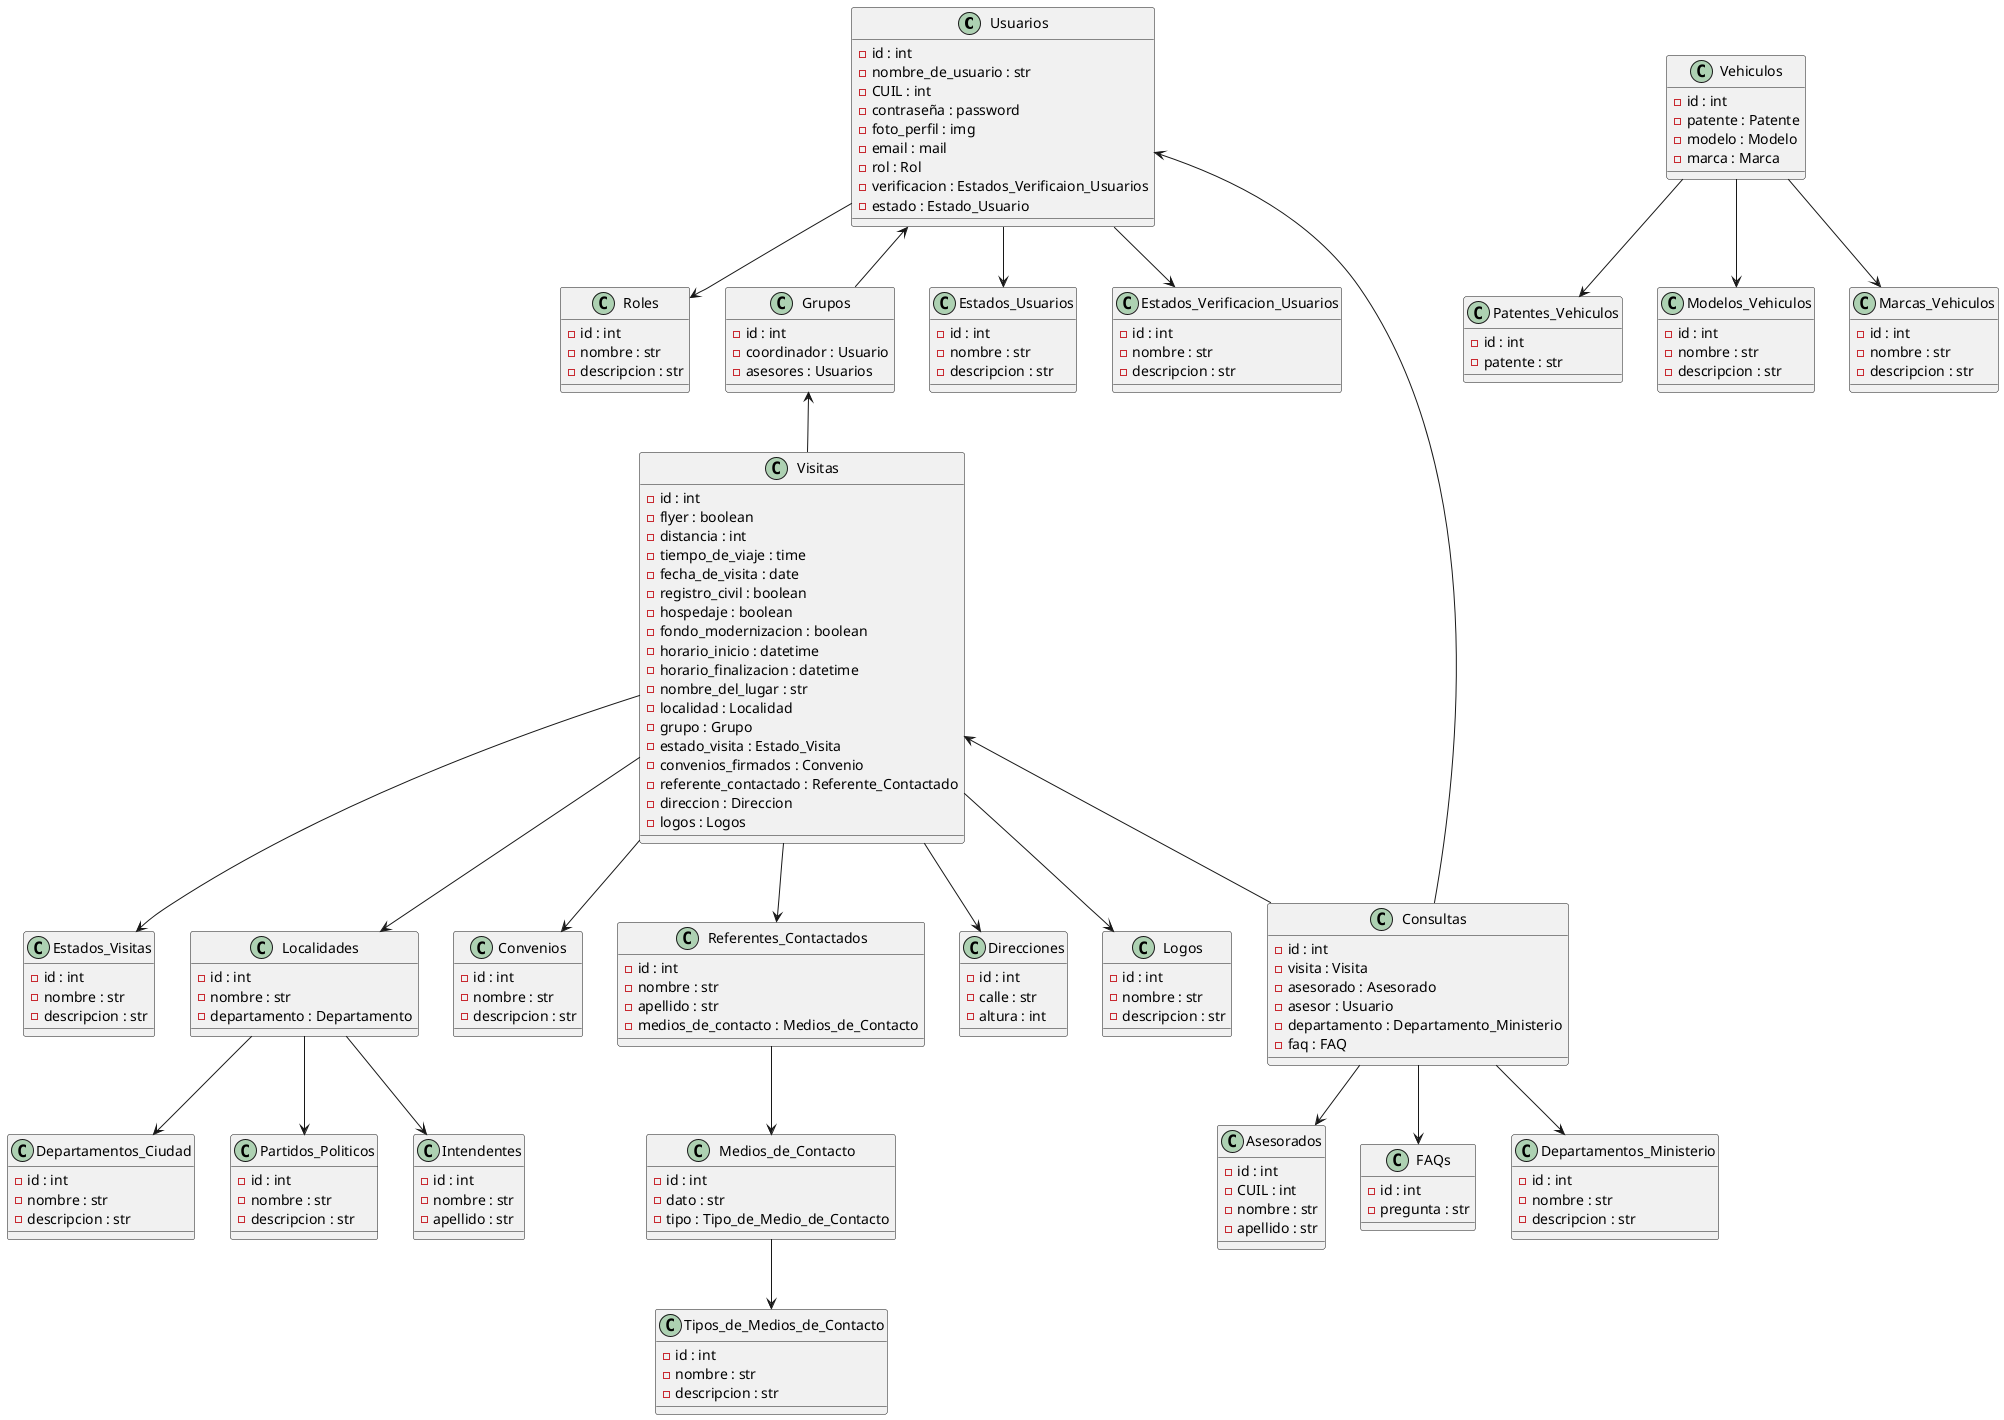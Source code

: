 @startuml Diagram

class Usuarios {
    -id : int
    -nombre_de_usuario : str
    -CUIL : int
    -contraseña : password
    -foto_perfil : img
    -email : mail
    -rol : Rol
    -verificacion : Estados_Verificaion_Usuarios
    -estado : Estado_Usuario
}

class Roles {
    -id : int
    -nombre : str
    -descripcion : str
}

class Visitas {
    -id : int
    -flyer : boolean
    -distancia : int
    -tiempo_de_viaje : time
    -fecha_de_visita : date
    -registro_civil : boolean
    -hospedaje : boolean
    -fondo_modernizacion : boolean
    -horario_inicio : datetime
    -horario_finalizacion : datetime
    -nombre_del_lugar : str
    -localidad : Localidad
    -grupo : Grupo
    -estado_visita : Estado_Visita
    -convenios_firmados : Convenio
    -referente_contactado : Referente_Contactado
    -direccion : Direccion
    -logos : Logos
}

class Grupos {
    -id : int
    -coordinador : Usuario
    -asesores : Usuarios
}

class Consultas {
    -id : int
    -visita : Visita
    -asesorado : Asesorado
    -asesor : Usuario
    -departamento : Departamento_Ministerio
    -faq : FAQ
}

class Intendentes {
    -id : int
    -nombre : str
    -apellido : str
}

class Vehiculos {
    -id : int
    -patente : Patente
    -modelo : Modelo
    -marca : Marca
}


class Estados_Usuarios {
    -id : int
    -nombre : str
    -descripcion : str
}

class Estados_Verificacion_Usuarios {
    -id : int
    -nombre : str
    -descripcion : str
}

class Estados_Visitas {
    -id : int
    -nombre : str
    -descripcion : str
}

class Localidades {
    -id : int
    -nombre : str
    -departamento : Departamento
}

class Departamentos_Ministerio {
    -id : int
    -nombre : str
    -descripcion : str
}

class Departamentos_Ciudad {
    -id : int
    -nombre : str
    -descripcion : str
}

class Partidos_Politicos {
    -id : int
    -nombre : str
    -descripcion : str
}

class Medios_de_Contacto {
    -id : int
    -dato : str
    -tipo : Tipo_de_Medio_de_Contacto
}

class Tipos_de_Medios_de_Contacto {
    -id : int
    -nombre : str
    -descripcion : str
}

class Convenios {
    -id : int
    -nombre : str
    -descripcion : str
}

class Referentes_Contactados {
    -id : int
    -nombre : str
    -apellido : str
    -medios_de_contacto : Medios_de_Contacto

}

class Direcciones {
    -id : int
    -calle : str
    -altura : int
}

class Logos {
    -id : int
    -nombre : str
    -descripcion : str
}

class Asesorados {
    -id : int
    -CUIL : int
    -nombre : str
    -apellido : str
}

class FAQs {
    -id : int
    -pregunta : str
}

class Patentes_Vehiculos {
    -id : int
    -patente : str
}

class Modelos_Vehiculos {
    -id : int
    -nombre : str
    -descripcion : str
}

class Marcas_Vehiculos {
    -id : int
    -nombre : str
    -descripcion : str
}


Usuarios --> Roles
Usuarios <-- Grupos
Usuarios --> Estados_Usuarios
Usuarios --> Estados_Verificacion_Usuarios
Grupos <-- Visitas
Visitas <-- Consultas
Visitas --> Localidades
Visitas --> Estados_Visitas
Visitas --> Referentes_Contactados
Visitas --> Convenios
Visitas --> Direcciones
Visitas --> Logos
Localidades --> Departamentos_Ciudad
Localidades --> Partidos_Politicos
Localidades --> Intendentes
Consultas --> FAQs
Consultas --> Usuarios
Consultas --> Asesorados
Consultas --> Departamentos_Ministerio
Referentes_Contactados --> Medios_de_Contacto
Medios_de_Contacto --> Tipos_de_Medios_de_Contacto
Vehiculos --> Patentes_Vehiculos
Vehiculos --> Modelos_Vehiculos
Vehiculos --> Marcas_Vehiculos

@enduml
